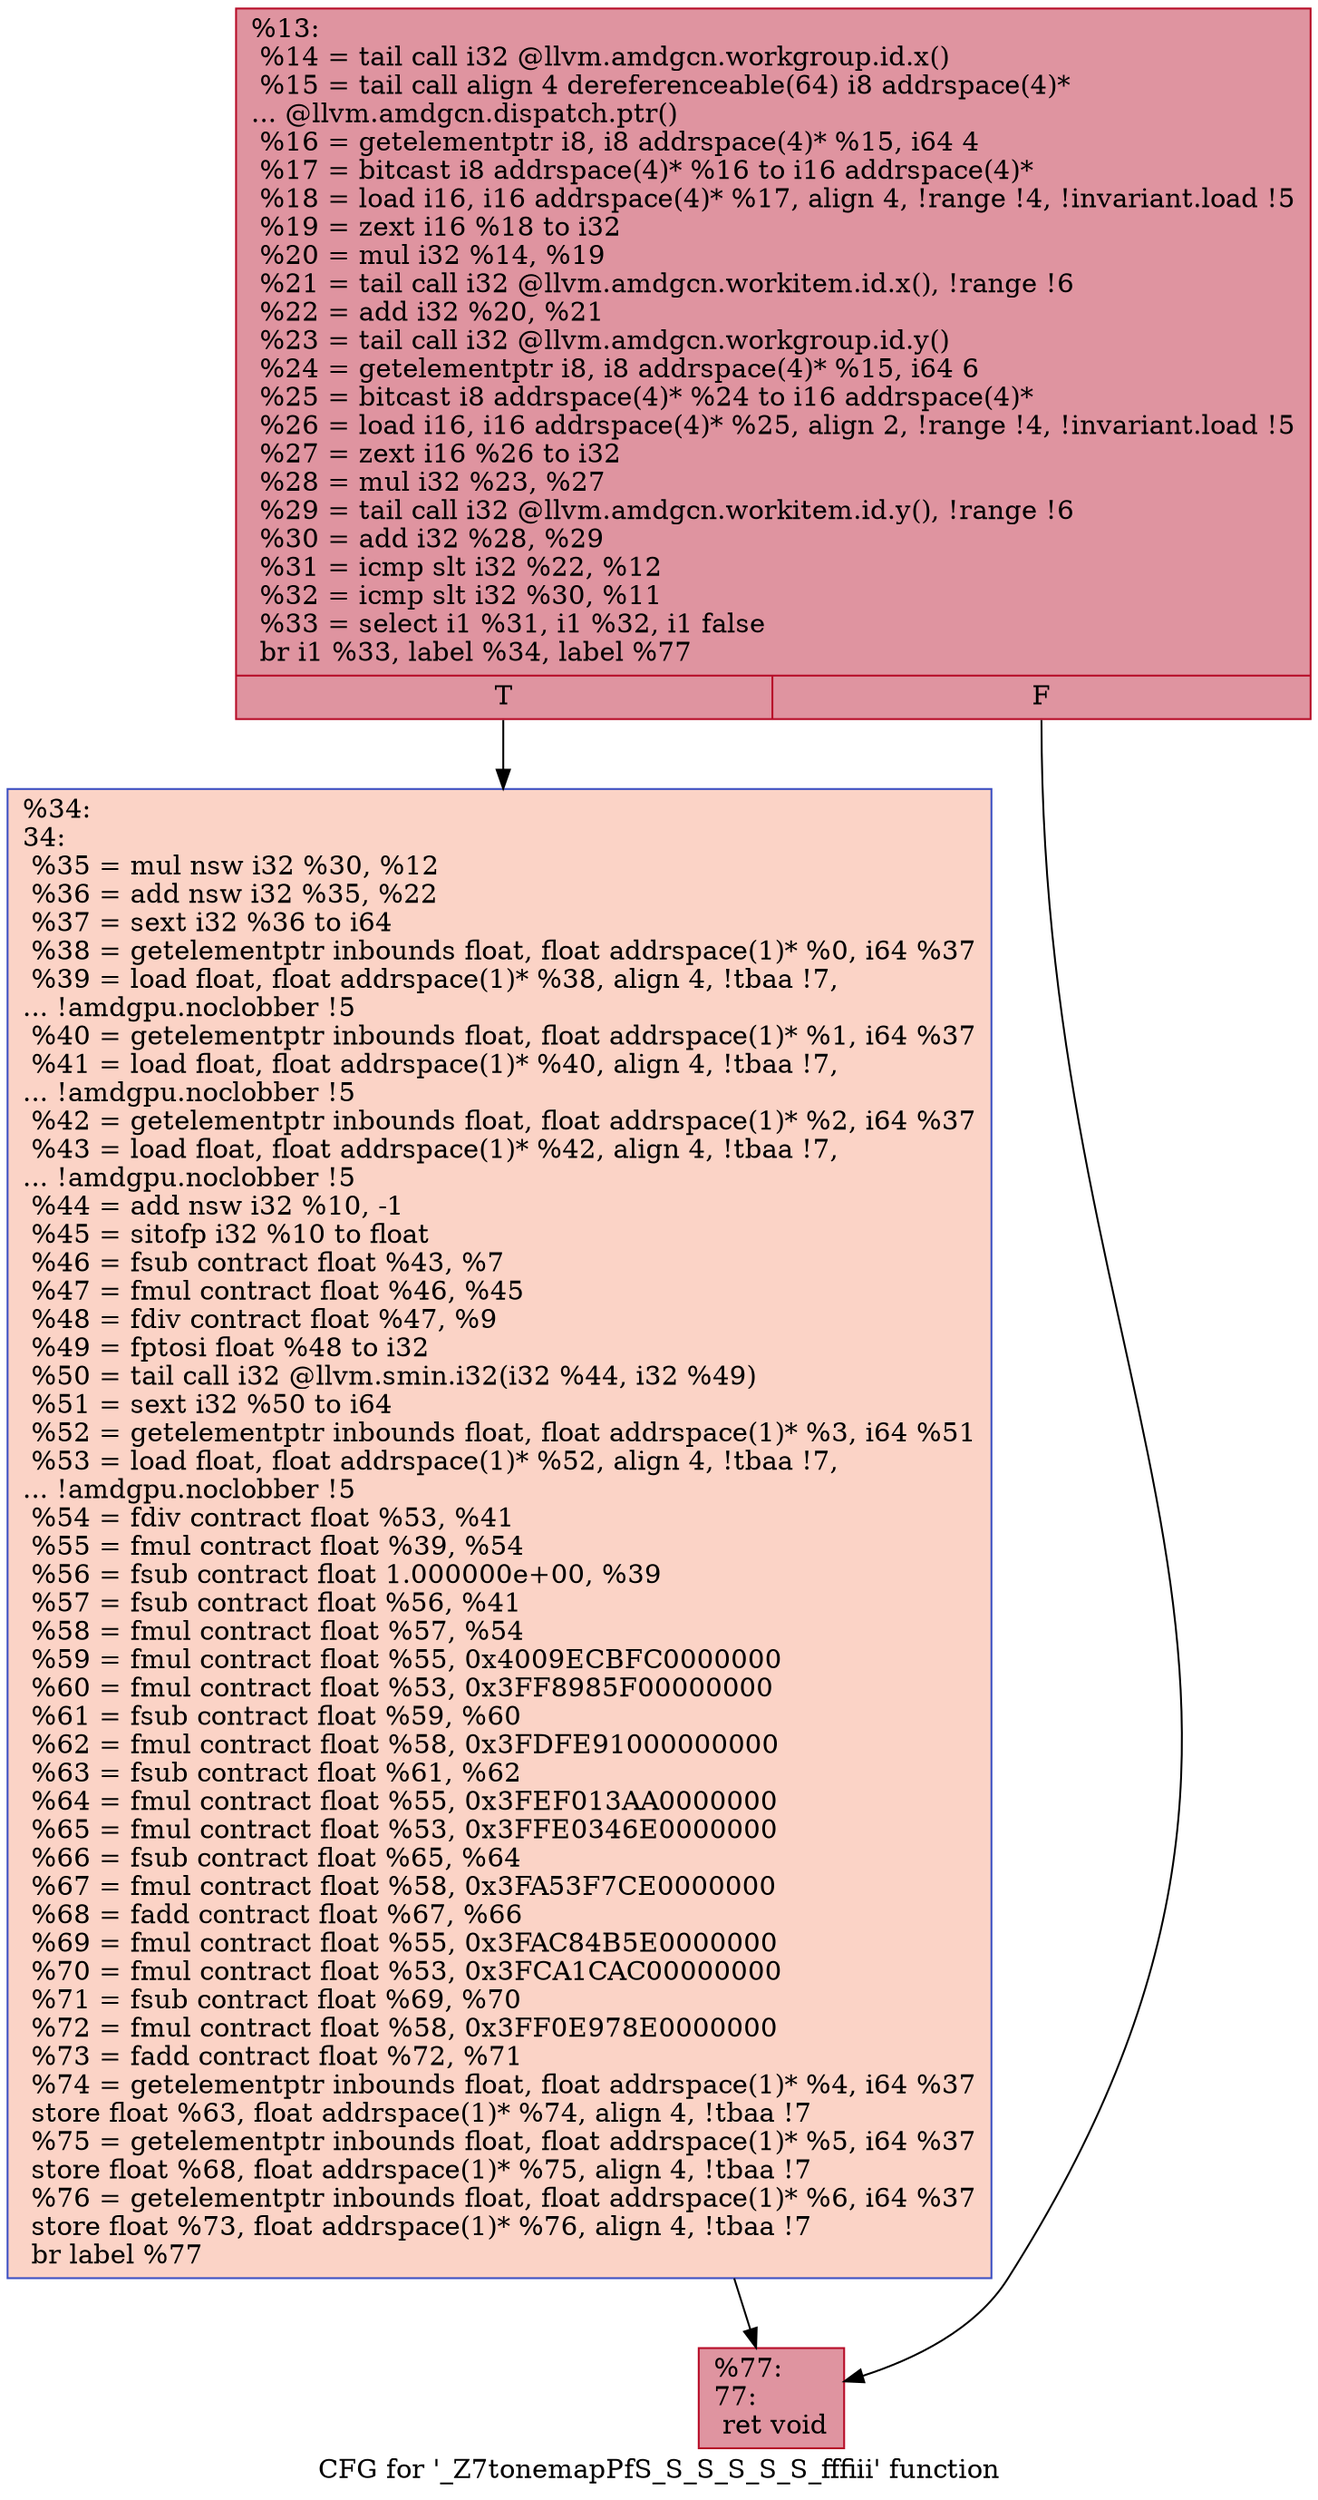 digraph "CFG for '_Z7tonemapPfS_S_S_S_S_S_fffiii' function" {
	label="CFG for '_Z7tonemapPfS_S_S_S_S_S_fffiii' function";

	Node0x4672220 [shape=record,color="#b70d28ff", style=filled, fillcolor="#b70d2870",label="{%13:\l  %14 = tail call i32 @llvm.amdgcn.workgroup.id.x()\l  %15 = tail call align 4 dereferenceable(64) i8 addrspace(4)*\l... @llvm.amdgcn.dispatch.ptr()\l  %16 = getelementptr i8, i8 addrspace(4)* %15, i64 4\l  %17 = bitcast i8 addrspace(4)* %16 to i16 addrspace(4)*\l  %18 = load i16, i16 addrspace(4)* %17, align 4, !range !4, !invariant.load !5\l  %19 = zext i16 %18 to i32\l  %20 = mul i32 %14, %19\l  %21 = tail call i32 @llvm.amdgcn.workitem.id.x(), !range !6\l  %22 = add i32 %20, %21\l  %23 = tail call i32 @llvm.amdgcn.workgroup.id.y()\l  %24 = getelementptr i8, i8 addrspace(4)* %15, i64 6\l  %25 = bitcast i8 addrspace(4)* %24 to i16 addrspace(4)*\l  %26 = load i16, i16 addrspace(4)* %25, align 2, !range !4, !invariant.load !5\l  %27 = zext i16 %26 to i32\l  %28 = mul i32 %23, %27\l  %29 = tail call i32 @llvm.amdgcn.workitem.id.y(), !range !6\l  %30 = add i32 %28, %29\l  %31 = icmp slt i32 %22, %12\l  %32 = icmp slt i32 %30, %11\l  %33 = select i1 %31, i1 %32, i1 false\l  br i1 %33, label %34, label %77\l|{<s0>T|<s1>F}}"];
	Node0x4672220:s0 -> Node0x46769c0;
	Node0x4672220:s1 -> Node0x4676a50;
	Node0x46769c0 [shape=record,color="#3d50c3ff", style=filled, fillcolor="#f59c7d70",label="{%34:\l34:                                               \l  %35 = mul nsw i32 %30, %12\l  %36 = add nsw i32 %35, %22\l  %37 = sext i32 %36 to i64\l  %38 = getelementptr inbounds float, float addrspace(1)* %0, i64 %37\l  %39 = load float, float addrspace(1)* %38, align 4, !tbaa !7,\l... !amdgpu.noclobber !5\l  %40 = getelementptr inbounds float, float addrspace(1)* %1, i64 %37\l  %41 = load float, float addrspace(1)* %40, align 4, !tbaa !7,\l... !amdgpu.noclobber !5\l  %42 = getelementptr inbounds float, float addrspace(1)* %2, i64 %37\l  %43 = load float, float addrspace(1)* %42, align 4, !tbaa !7,\l... !amdgpu.noclobber !5\l  %44 = add nsw i32 %10, -1\l  %45 = sitofp i32 %10 to float\l  %46 = fsub contract float %43, %7\l  %47 = fmul contract float %46, %45\l  %48 = fdiv contract float %47, %9\l  %49 = fptosi float %48 to i32\l  %50 = tail call i32 @llvm.smin.i32(i32 %44, i32 %49)\l  %51 = sext i32 %50 to i64\l  %52 = getelementptr inbounds float, float addrspace(1)* %3, i64 %51\l  %53 = load float, float addrspace(1)* %52, align 4, !tbaa !7,\l... !amdgpu.noclobber !5\l  %54 = fdiv contract float %53, %41\l  %55 = fmul contract float %39, %54\l  %56 = fsub contract float 1.000000e+00, %39\l  %57 = fsub contract float %56, %41\l  %58 = fmul contract float %57, %54\l  %59 = fmul contract float %55, 0x4009ECBFC0000000\l  %60 = fmul contract float %53, 0x3FF8985F00000000\l  %61 = fsub contract float %59, %60\l  %62 = fmul contract float %58, 0x3FDFE91000000000\l  %63 = fsub contract float %61, %62\l  %64 = fmul contract float %55, 0x3FEF013AA0000000\l  %65 = fmul contract float %53, 0x3FFE0346E0000000\l  %66 = fsub contract float %65, %64\l  %67 = fmul contract float %58, 0x3FA53F7CE0000000\l  %68 = fadd contract float %67, %66\l  %69 = fmul contract float %55, 0x3FAC84B5E0000000\l  %70 = fmul contract float %53, 0x3FCA1CAC00000000\l  %71 = fsub contract float %69, %70\l  %72 = fmul contract float %58, 0x3FF0E978E0000000\l  %73 = fadd contract float %72, %71\l  %74 = getelementptr inbounds float, float addrspace(1)* %4, i64 %37\l  store float %63, float addrspace(1)* %74, align 4, !tbaa !7\l  %75 = getelementptr inbounds float, float addrspace(1)* %5, i64 %37\l  store float %68, float addrspace(1)* %75, align 4, !tbaa !7\l  %76 = getelementptr inbounds float, float addrspace(1)* %6, i64 %37\l  store float %73, float addrspace(1)* %76, align 4, !tbaa !7\l  br label %77\l}"];
	Node0x46769c0 -> Node0x4676a50;
	Node0x4676a50 [shape=record,color="#b70d28ff", style=filled, fillcolor="#b70d2870",label="{%77:\l77:                                               \l  ret void\l}"];
}
